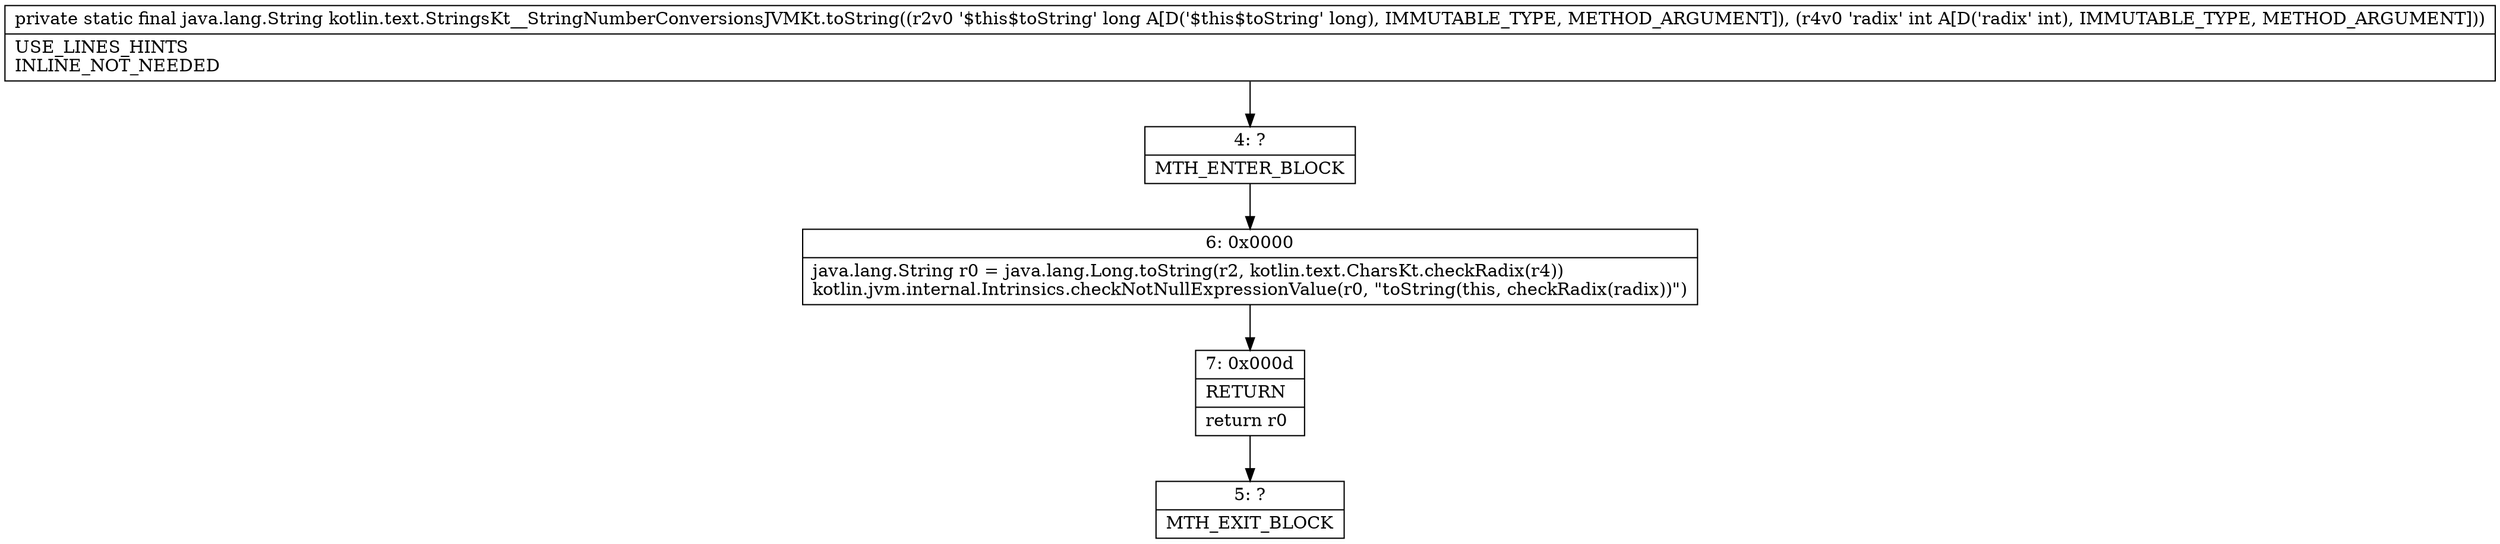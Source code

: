 digraph "CFG forkotlin.text.StringsKt__StringNumberConversionsJVMKt.toString(JI)Ljava\/lang\/String;" {
Node_4 [shape=record,label="{4\:\ ?|MTH_ENTER_BLOCK\l}"];
Node_6 [shape=record,label="{6\:\ 0x0000|java.lang.String r0 = java.lang.Long.toString(r2, kotlin.text.CharsKt.checkRadix(r4))\lkotlin.jvm.internal.Intrinsics.checkNotNullExpressionValue(r0, \"toString(this, checkRadix(radix))\")\l}"];
Node_7 [shape=record,label="{7\:\ 0x000d|RETURN\l|return r0\l}"];
Node_5 [shape=record,label="{5\:\ ?|MTH_EXIT_BLOCK\l}"];
MethodNode[shape=record,label="{private static final java.lang.String kotlin.text.StringsKt__StringNumberConversionsJVMKt.toString((r2v0 '$this$toString' long A[D('$this$toString' long), IMMUTABLE_TYPE, METHOD_ARGUMENT]), (r4v0 'radix' int A[D('radix' int), IMMUTABLE_TYPE, METHOD_ARGUMENT]))  | USE_LINES_HINTS\lINLINE_NOT_NEEDED\l}"];
MethodNode -> Node_4;Node_4 -> Node_6;
Node_6 -> Node_7;
Node_7 -> Node_5;
}

